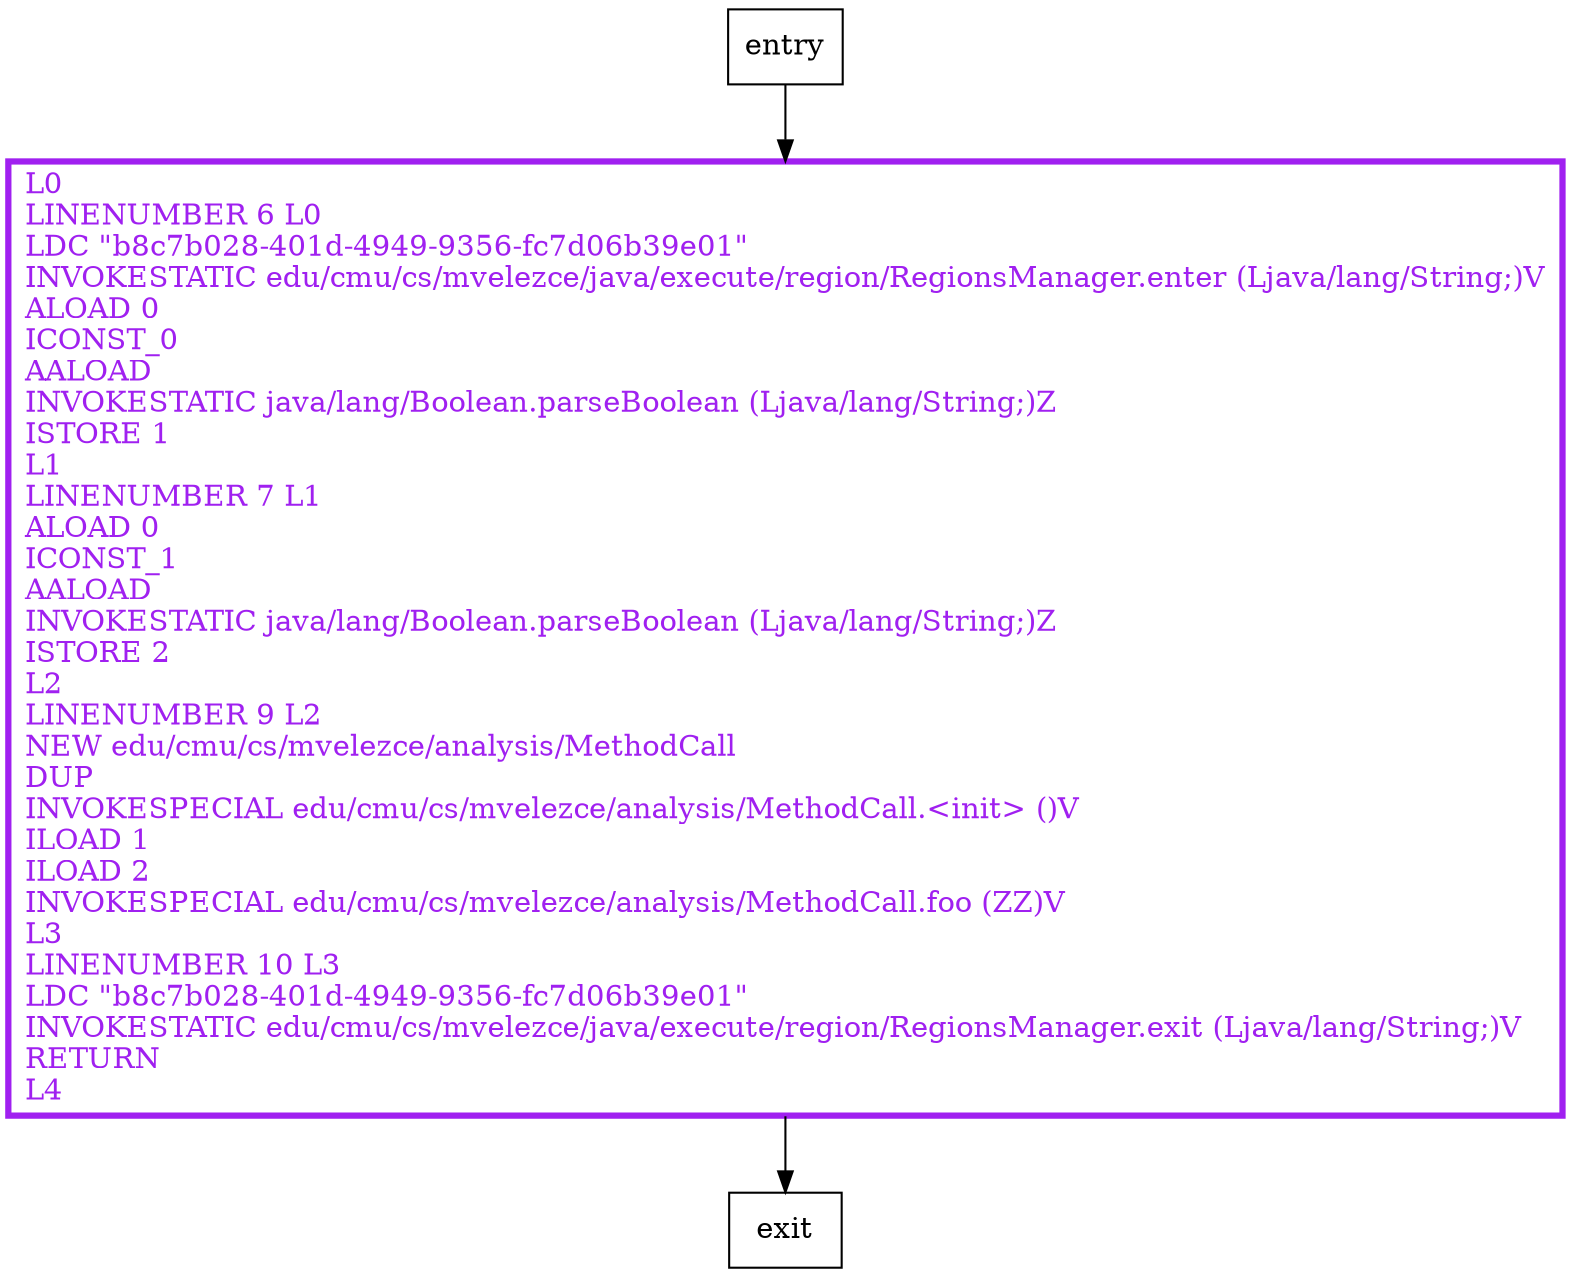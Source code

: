 digraph main {
node [shape=record];
1184776742 [label="L0\lLINENUMBER 6 L0\lLDC \"b8c7b028-401d-4949-9356-fc7d06b39e01\"\lINVOKESTATIC edu/cmu/cs/mvelezce/java/execute/region/RegionsManager.enter (Ljava/lang/String;)V\lALOAD 0\lICONST_0\lAALOAD\lINVOKESTATIC java/lang/Boolean.parseBoolean (Ljava/lang/String;)Z\lISTORE 1\lL1\lLINENUMBER 7 L1\lALOAD 0\lICONST_1\lAALOAD\lINVOKESTATIC java/lang/Boolean.parseBoolean (Ljava/lang/String;)Z\lISTORE 2\lL2\lLINENUMBER 9 L2\lNEW edu/cmu/cs/mvelezce/analysis/MethodCall\lDUP\lINVOKESPECIAL edu/cmu/cs/mvelezce/analysis/MethodCall.\<init\> ()V\lILOAD 1\lILOAD 2\lINVOKESPECIAL edu/cmu/cs/mvelezce/analysis/MethodCall.foo (ZZ)V\lL3\lLINENUMBER 10 L3\lLDC \"b8c7b028-401d-4949-9356-fc7d06b39e01\"\lINVOKESTATIC edu/cmu/cs/mvelezce/java/execute/region/RegionsManager.exit (Ljava/lang/String;)V\lRETURN\lL4\l"];
entry;
exit;
entry -> 1184776742
1184776742 -> exit
1184776742[fontcolor="purple", penwidth=3, color="purple"];
}
